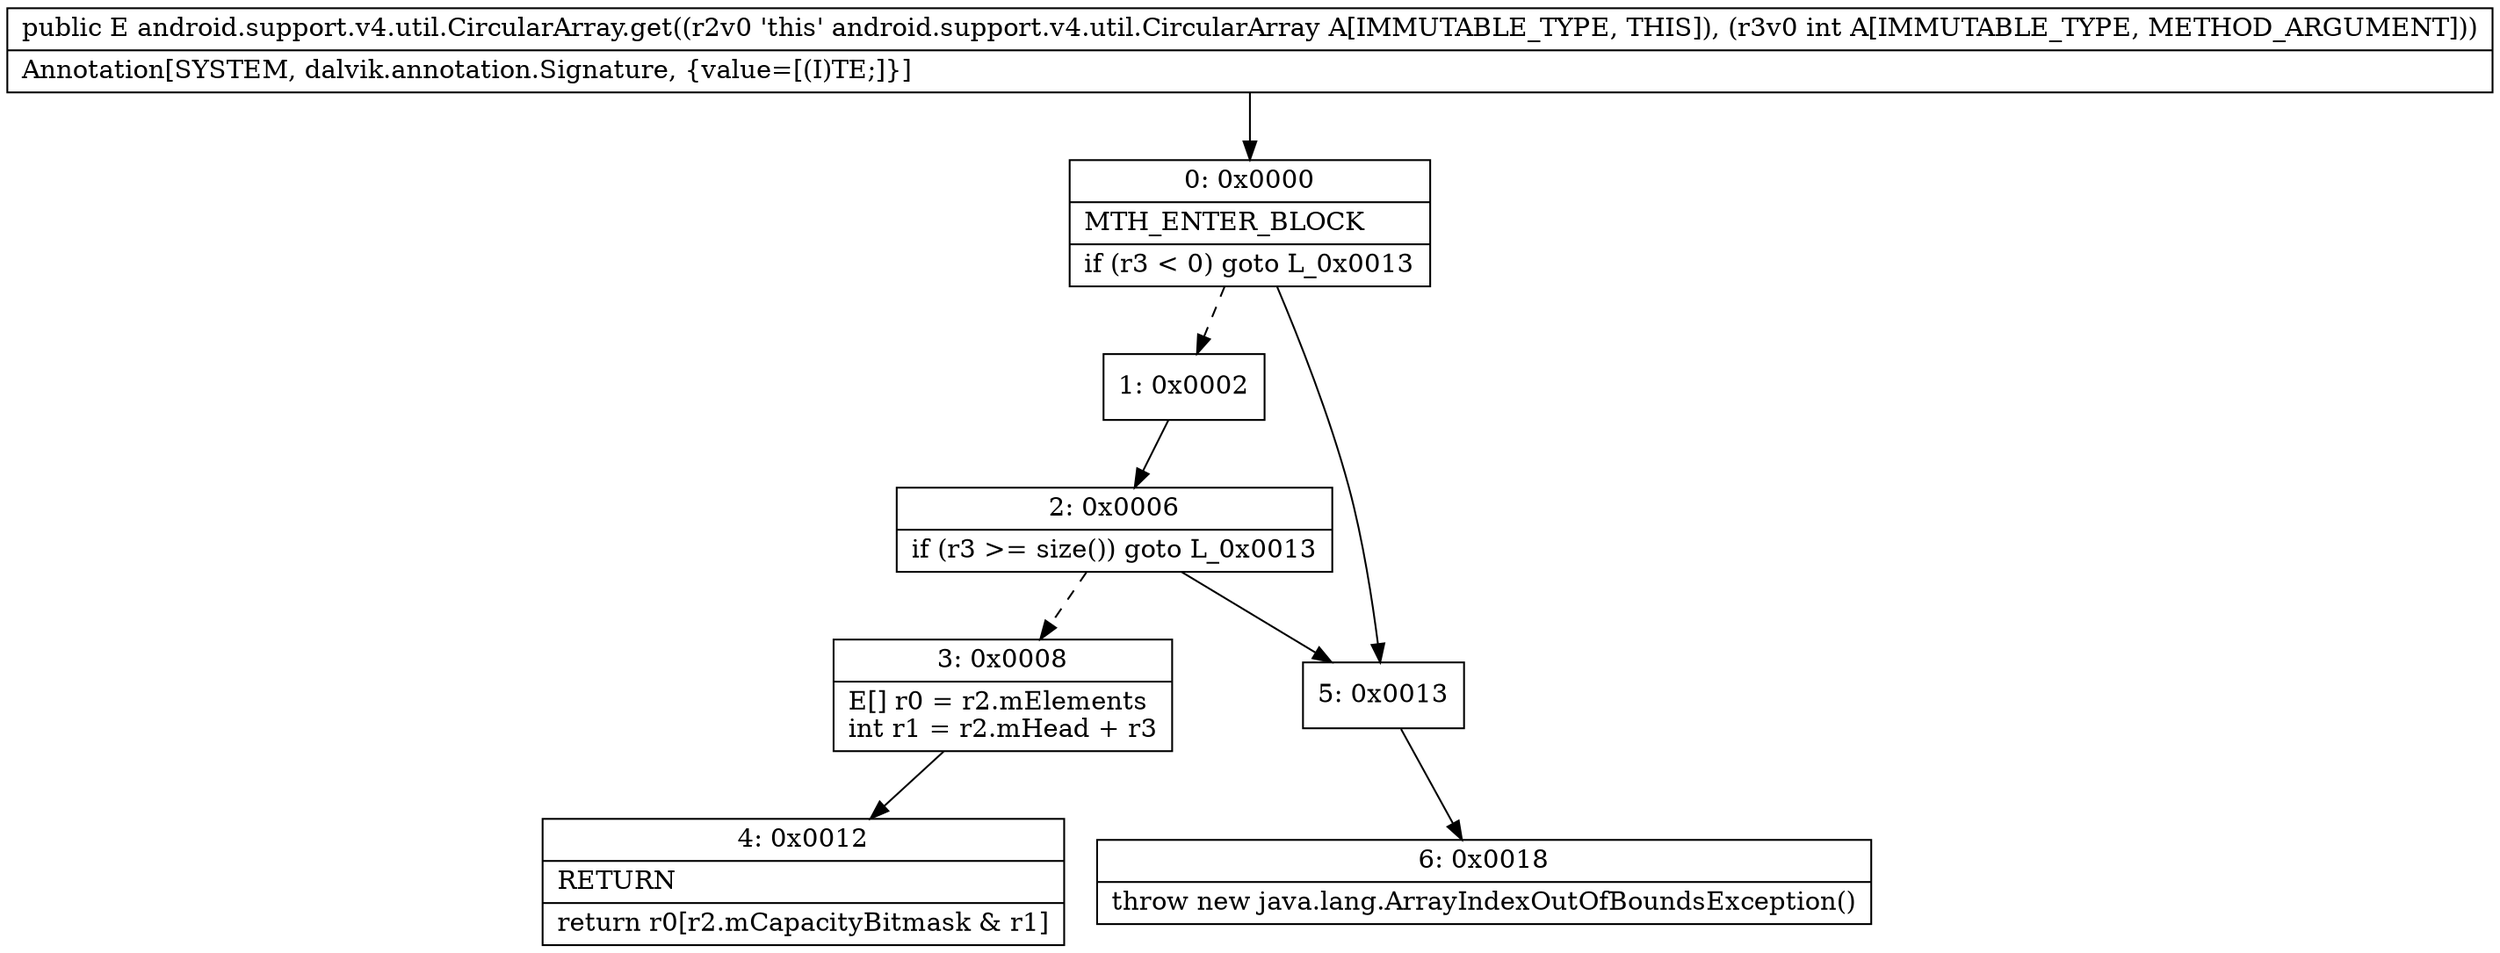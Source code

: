digraph "CFG forandroid.support.v4.util.CircularArray.get(I)Ljava\/lang\/Object;" {
Node_0 [shape=record,label="{0\:\ 0x0000|MTH_ENTER_BLOCK\l|if (r3 \< 0) goto L_0x0013\l}"];
Node_1 [shape=record,label="{1\:\ 0x0002}"];
Node_2 [shape=record,label="{2\:\ 0x0006|if (r3 \>= size()) goto L_0x0013\l}"];
Node_3 [shape=record,label="{3\:\ 0x0008|E[] r0 = r2.mElements\lint r1 = r2.mHead + r3\l}"];
Node_4 [shape=record,label="{4\:\ 0x0012|RETURN\l|return r0[r2.mCapacityBitmask & r1]\l}"];
Node_5 [shape=record,label="{5\:\ 0x0013}"];
Node_6 [shape=record,label="{6\:\ 0x0018|throw new java.lang.ArrayIndexOutOfBoundsException()\l}"];
MethodNode[shape=record,label="{public E android.support.v4.util.CircularArray.get((r2v0 'this' android.support.v4.util.CircularArray A[IMMUTABLE_TYPE, THIS]), (r3v0 int A[IMMUTABLE_TYPE, METHOD_ARGUMENT]))  | Annotation[SYSTEM, dalvik.annotation.Signature, \{value=[(I)TE;]\}]\l}"];
MethodNode -> Node_0;
Node_0 -> Node_1[style=dashed];
Node_0 -> Node_5;
Node_1 -> Node_2;
Node_2 -> Node_3[style=dashed];
Node_2 -> Node_5;
Node_3 -> Node_4;
Node_5 -> Node_6;
}

